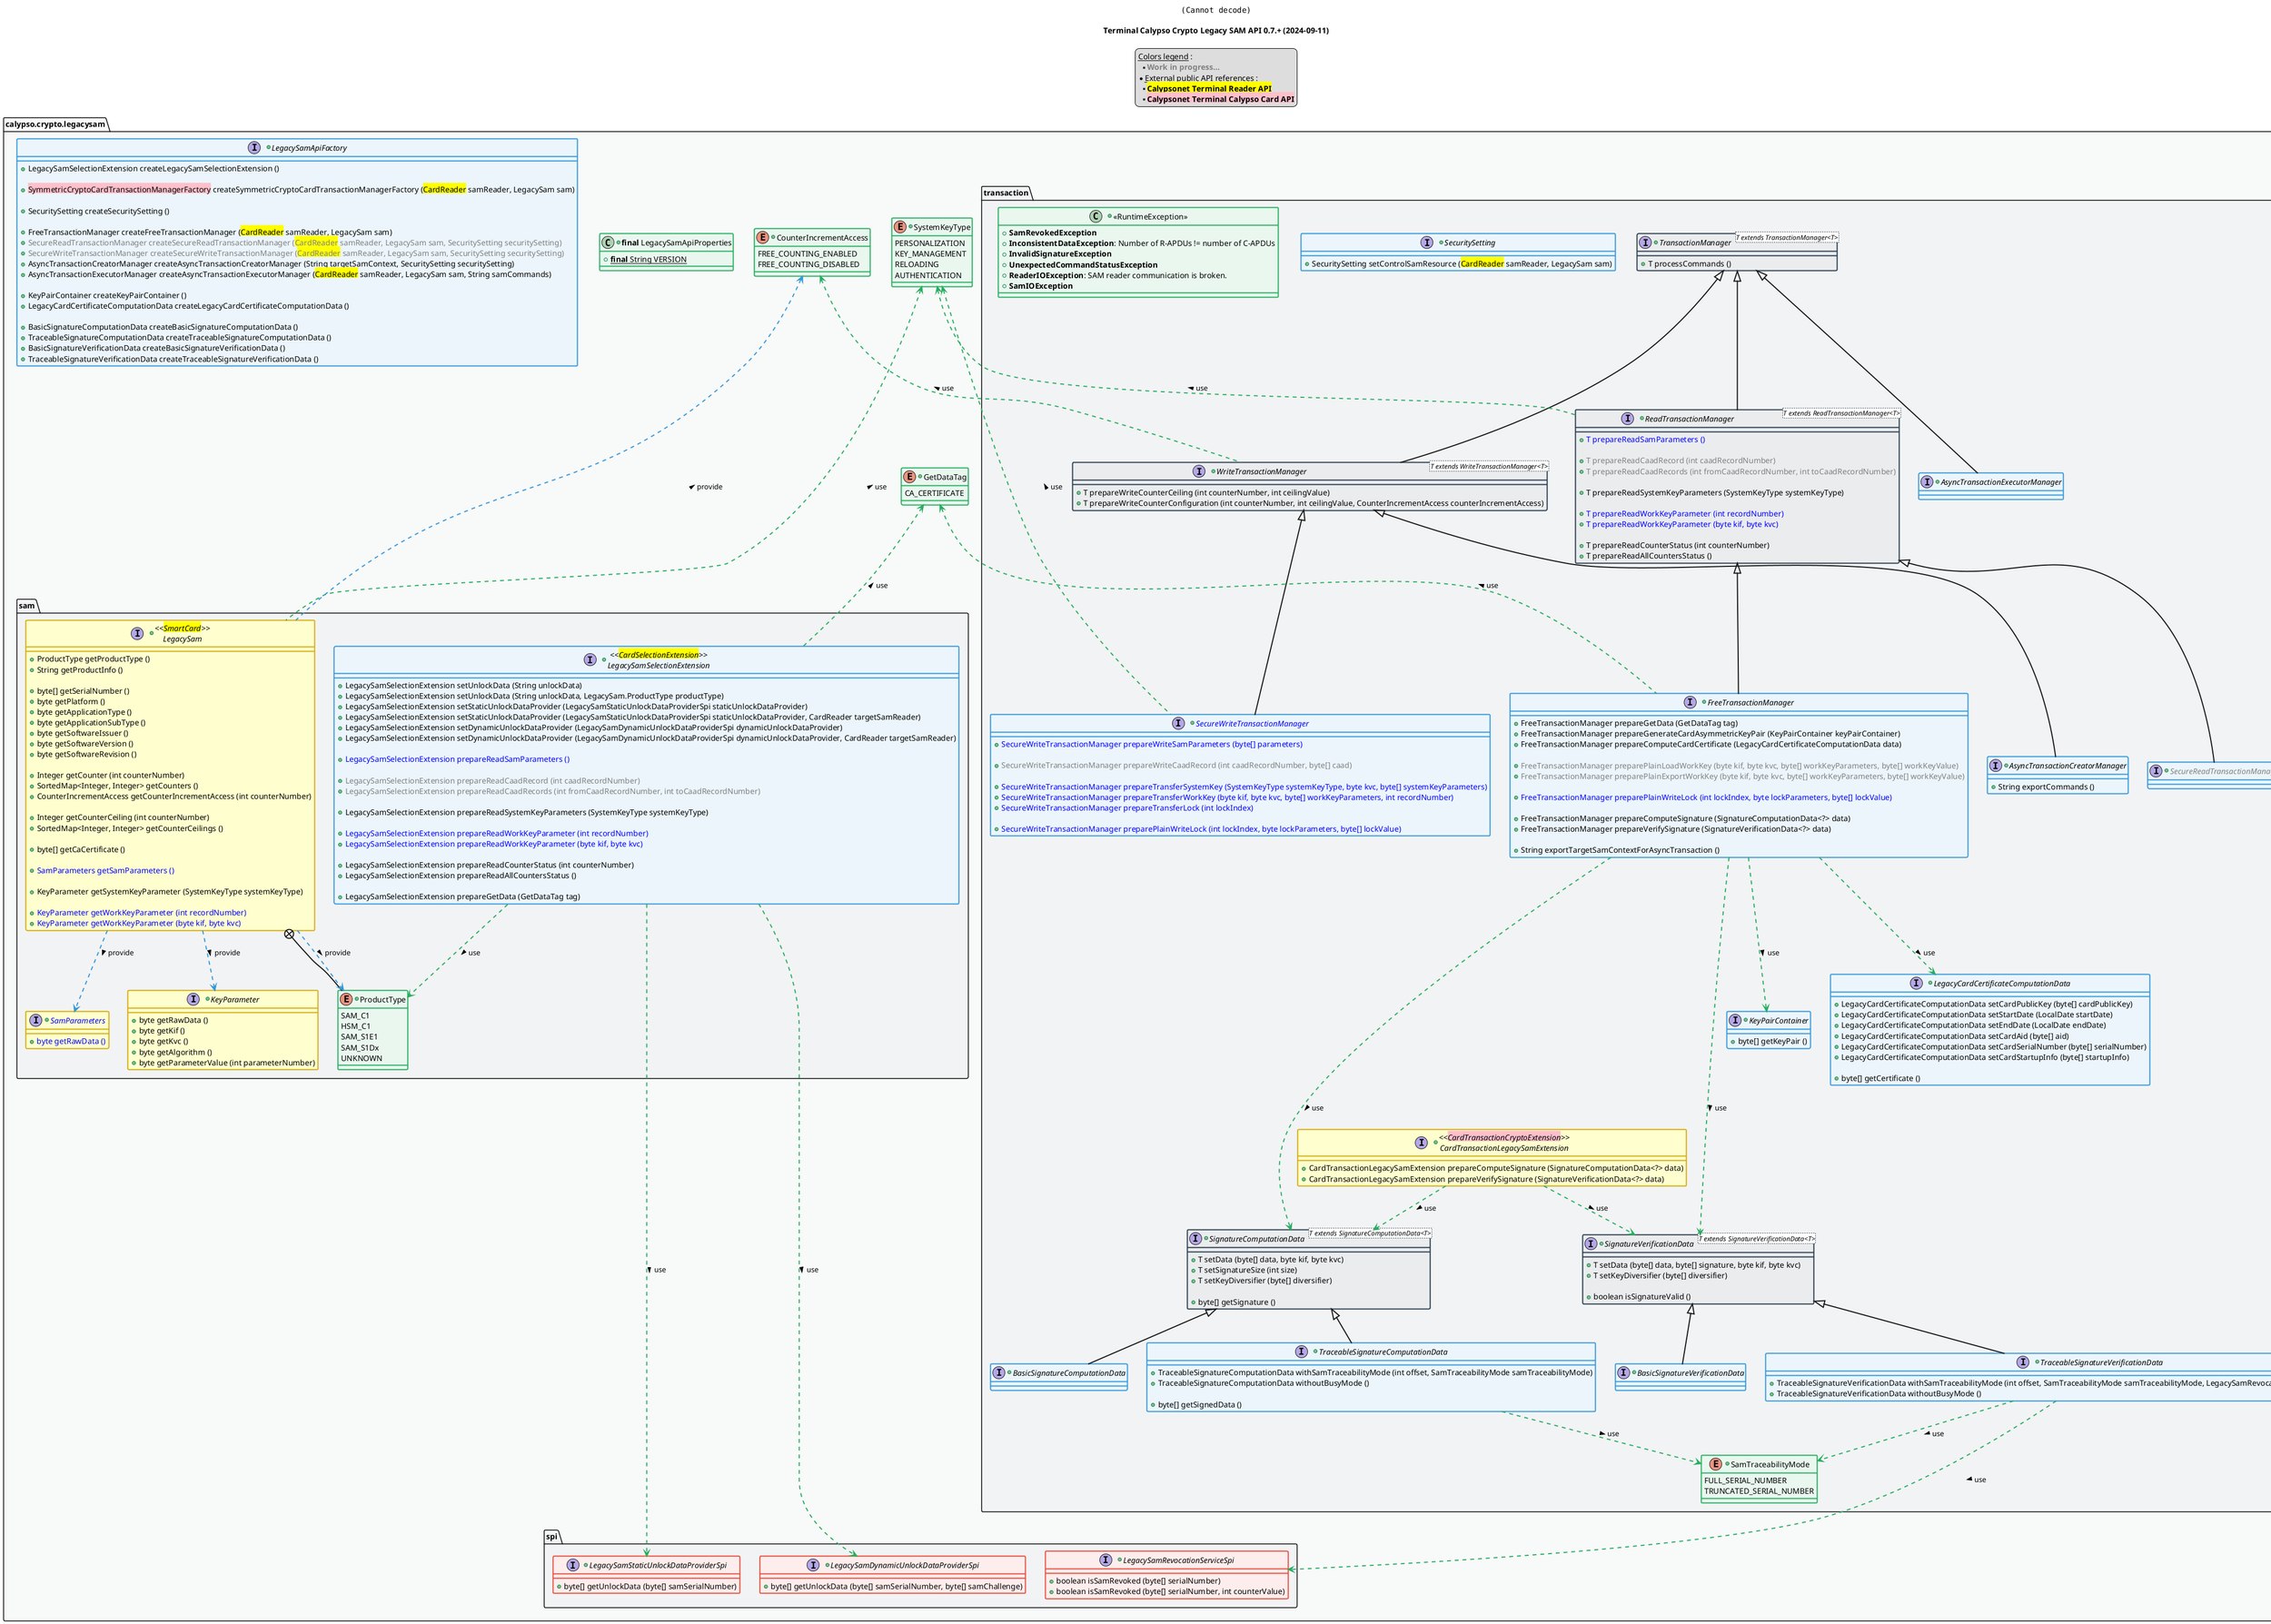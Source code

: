 @startuml
title
    <img:../assets/logo.svg{scale=0.2}>

    Terminal Calypso Crypto Legacy SAM API 0.7.+ (2024-09-11)
end title

' == THEME ==

'Couleurs issues de : https://htmlcolorcodes.com/fr/tableau-de-couleur/tableau-de-couleur-design-plat/
!define C_GREY1 F8F9F9
!define C_GREY2 F2F3F4
!define C_GREY3 E5E7E9
!define C_GREY4 D7DBDD
!define C_GREY5 CACFD2
!define C_GREY6 BDC3C7
!define C_LINK 3498DB
!define C_USE 27AE60
!define C_THROW 2C3E50

' -- Styles that don't work with new version of plantuml --
skinparam stereotypeABorderColor #A9DCDF
skinparam stereotypeIBorderColor #B4A7E5
skinparam stereotypeCBorderColor #ADD1B2
skinparam stereotypeEBorderColor #EB93DF
' -- END --

skinparam ClassBorderThickness 2
skinparam ArrowThickness 2

' Yellow
skinparam ClassBackgroundColor #FEFECE
skinparam ClassBorderColor #D4AC0D
' Red
skinparam ClassBackgroundColor<<red>> #FDEDEC
skinparam ClassBorderColor<<red>> #E74C3C
hide <<red>> stereotype
' Purple
skinparam ClassBackgroundColor<<purple>> #F4ECF7
skinparam ClassBorderColor<<purple>> #8E44AD
hide <<purple>> stereotype
' blue
skinparam ClassBackgroundColor<<blue>> #EBF5FB
skinparam ClassBorderColor<<blue>> #3498DB
hide <<blue>> stereotype
' Green
skinparam ClassBackgroundColor<<green>> #E9F7EF
skinparam ClassBorderColor<<green>> #27AE60
hide <<green>> stereotype
' Grey
skinparam ClassBackgroundColor<<grey>> #EAECEE
skinparam ClassBorderColor<<grey>> #2C3E50
hide <<grey>> stereotype

' == CONTENT ==

legend top
    __Colors legend__ :
    ** <color:grey>**Work in progress...**</color>
    * __External public API references__ :
    ** <back:yellow>**Calypsonet Terminal Reader API**</back>
    ** <back:pink>**Calypsonet Terminal Calypso Card API**</back>
end legend

package "calypso.crypto.legacysam" as legacysam {

+class "**final** LegacySamApiProperties" as ApiProperties <<green>> {
    +{static} **final** String VERSION
}
+interface "LegacySamApiFactory" as LegacySamApiFactory <<blue>> {

    +LegacySamSelectionExtension createLegacySamSelectionExtension ()

    +<back:pink>SymmetricCryptoCardTransactionManagerFactory</back> createSymmetricCryptoCardTransactionManagerFactory (<back:yellow>CardReader</back> samReader, LegacySam sam)

    +SecuritySetting createSecuritySetting ()

    +FreeTransactionManager createFreeTransactionManager (<back:yellow>CardReader</back> samReader, LegacySam sam)
    +<color:grey>SecureReadTransactionManager createSecureReadTransactionManager (<back:yellow>CardReader</back> samReader, LegacySam sam, SecuritySetting securitySetting)
    +<color:grey>SecureWriteTransactionManager createSecureWriteTransactionManager (<back:yellow>CardReader</back> samReader, LegacySam sam, SecuritySetting securitySetting)
    +AsyncTransactionCreatorManager createAsyncTransactionCreatorManager (String targetSamContext, SecuritySetting securitySetting)
    +AsyncTransactionExecutorManager createAsyncTransactionExecutorManager (<back:yellow>CardReader</back> samReader, LegacySam sam, String samCommands)

    +KeyPairContainer createKeyPairContainer ()
    +LegacyCardCertificateComputationData createLegacyCardCertificateComputationData ()

    +BasicSignatureComputationData createBasicSignatureComputationData ()
    +TraceableSignatureComputationData createTraceableSignatureComputationData ()
    +BasicSignatureVerificationData createBasicSignatureVerificationData ()
    +TraceableSignatureVerificationData createTraceableSignatureVerificationData ()
}
+enum SystemKeyType <<green>> {
    PERSONALIZATION
    KEY_MANAGEMENT
    RELOADING
    AUTHENTICATION
}
+enum "GetDataTag" as GetDataTag <<green>> {
    CA_CERTIFICATE
}
+enum "CounterIncrementAccess" as CounterIncrementAccess <<green>> {
    FREE_COUNTING_ENABLED
    FREE_COUNTING_DISABLED
}

package "transaction" as transaction {
    +interface TransactionManager<T extends TransactionManager<T>> <<grey>> {
        +T processCommands ()
    }
    +interface ReadTransactionManager<T extends ReadTransactionManager<T>> <<grey>> extends TransactionManager {
        +<color:blue>T prepareReadSamParameters ()

        +<color:grey>T prepareReadCaadRecord (int caadRecordNumber)
        +<color:grey>T prepareReadCaadRecords (int fromCaadRecordNumber, int toCaadRecordNumber)

        +T prepareReadSystemKeyParameters (SystemKeyType systemKeyType)

        +<color:blue>T prepareReadWorkKeyParameter (int recordNumber)
        +<color:blue>T prepareReadWorkKeyParameter (byte kif, byte kvc)

        +T prepareReadCounterStatus (int counterNumber)
        +T prepareReadAllCountersStatus ()
    }
    +interface WriteTransactionManager<T extends WriteTransactionManager<T>> <<grey>> extends TransactionManager {
        +T prepareWriteCounterCeiling (int counterNumber, int ceilingValue)
        +T prepareWriteCounterConfiguration (int counterNumber, int ceilingValue, CounterIncrementAccess counterIncrementAccess)
    }
    +interface "<color:grey>SecureReadTransactionManager" as SecureReadTransactionManager <<blue>> extends ReadTransactionManager {
    }
    +interface FreeTransactionManager <<blue>> extends ReadTransactionManager {
        +FreeTransactionManager prepareGetData (GetDataTag tag)
        +FreeTransactionManager prepareGenerateCardAsymmetricKeyPair (KeyPairContainer keyPairContainer)
        +FreeTransactionManager prepareComputeCardCertificate (LegacyCardCertificateComputationData data)

        +<color:grey>FreeTransactionManager preparePlainLoadWorkKey (byte kif, byte kvc, byte[] workKeyParameters, byte[] workKeyValue)
        +<color:grey>FreeTransactionManager preparePlainExportWorkKey (byte kif, byte kvc, byte[] workKeyParameters, byte[] workKeyValue)

        +<color:blue>FreeTransactionManager preparePlainWriteLock (int lockIndex, byte lockParameters, byte[] lockValue)

        +FreeTransactionManager prepareComputeSignature (SignatureComputationData<?> data)
        +FreeTransactionManager prepareVerifySignature (SignatureVerificationData<?> data)

        +String exportTargetSamContextForAsyncTransaction ()
    }
    +interface "<color:blue>SecureWriteTransactionManager" as SecureWriteTransactionManager <<blue>> extends WriteTransactionManager {
        +<color:blue>SecureWriteTransactionManager prepareWriteSamParameters (byte[] parameters)

        +<color:grey>SecureWriteTransactionManager prepareWriteCaadRecord (int caadRecordNumber, byte[] caad)

        +<color:blue>SecureWriteTransactionManager prepareTransferSystemKey (SystemKeyType systemKeyType, byte kvc, byte[] systemKeyParameters)
        +<color:blue>SecureWriteTransactionManager prepareTransferWorkKey (byte kif, byte kvc, byte[] workKeyParameters, int recordNumber)
        +<color:blue>SecureWriteTransactionManager prepareTransferLock (int lockIndex)

        +<color:blue>SecureWriteTransactionManager preparePlainWriteLock (int lockIndex, byte lockParameters, byte[] lockValue)
    }
    +interface AsyncTransactionCreatorManager <<blue>> extends WriteTransactionManager {
        +String exportCommands ()
    }
    +interface AsyncTransactionExecutorManager <<blue>> extends TransactionManager {
    }

    +interface SecuritySetting <<blue>> {
        +SecuritySetting setControlSamResource (<back:yellow>CardReader</back> samReader, LegacySam sam)
    }
    +interface "<<<back:pink>CardTransactionCryptoExtension</back>>>\nCardTransactionLegacySamExtension" as CardTransactionLegacySamExtension {
        +CardTransactionLegacySamExtension prepareComputeSignature (SignatureComputationData<?> data)
        +CardTransactionLegacySamExtension prepareVerifySignature (SignatureVerificationData<?> data)
    }

    +interface "KeyPairContainer" as KeyPairContainer <<blue>> {
        +byte[] getKeyPair ()
    }
    +interface "LegacyCardCertificateComputationData" as LegacyCardCertificateComputationData <<blue>> {
        +LegacyCardCertificateComputationData setCardPublicKey (byte[] cardPublicKey)
        +LegacyCardCertificateComputationData setStartDate (LocalDate startDate)
        +LegacyCardCertificateComputationData setEndDate (LocalDate endDate)
        +LegacyCardCertificateComputationData setCardAid (byte[] aid)
        +LegacyCardCertificateComputationData setCardSerialNumber (byte[] serialNumber)
        +LegacyCardCertificateComputationData setCardStartupInfo (byte[] startupInfo)

        +byte[] getCertificate ()
    }

    +interface "SignatureComputationData" as SignatureComputationData<T extends SignatureComputationData<T>> <<grey>> {
        +T setData (byte[] data, byte kif, byte kvc)
        +T setSignatureSize (int size)
        +T setKeyDiversifier (byte[] diversifier)

        +byte[] getSignature ()
    }
    +interface BasicSignatureComputationData <<blue>> extends SignatureComputationData {
    }
    +interface TraceableSignatureComputationData <<blue>> extends SignatureComputationData {
        +TraceableSignatureComputationData withSamTraceabilityMode (int offset, SamTraceabilityMode samTraceabilityMode)
        +TraceableSignatureComputationData withoutBusyMode ()

        +byte[] getSignedData ()
    }
    +enum "SamTraceabilityMode" as SamTraceabilityMode <<green>> {
        FULL_SERIAL_NUMBER
        TRUNCATED_SERIAL_NUMBER
    }
    +interface "SignatureVerificationData" as SignatureVerificationData<T extends SignatureVerificationData<T>> <<grey>> {
        +T setData (byte[] data, byte[] signature, byte kif, byte kvc)
        +T setKeyDiversifier (byte[] diversifier)

        +boolean isSignatureValid ()
    }
    +interface BasicSignatureVerificationData <<blue>> extends SignatureVerificationData {
    }
    +interface TraceableSignatureVerificationData <<blue>> extends SignatureVerificationData {
        +TraceableSignatureVerificationData withSamTraceabilityMode (int offset, SamTraceabilityMode samTraceabilityMode, LegacySamRevocationServiceSpi samRevocationService)
        +TraceableSignatureVerificationData withoutBusyMode ()
    }

    ' Exceptions
    +class "<<RuntimeException>>" as RuntimeException <<green>> {
        +**SamRevokedException**
        +**InconsistentDataException**: Number of R-APDUs != number of C-APDUs
        +**InvalidSignatureException**
        +**UnexpectedCommandStatusException**
        +**ReaderIOException**: SAM reader communication is broken.
        +**SamIOException**
    }
}
package "sam" as sam {
    +interface "<<<back:yellow>CardSelectionExtension</back>>>\nLegacySamSelectionExtension" as LegacySamSelectionExtension <<blue>> {
        +LegacySamSelectionExtension setUnlockData (String unlockData)
        +LegacySamSelectionExtension setUnlockData (String unlockData, LegacySam.ProductType productType)
        +LegacySamSelectionExtension setStaticUnlockDataProvider (LegacySamStaticUnlockDataProviderSpi staticUnlockDataProvider)
        +LegacySamSelectionExtension setStaticUnlockDataProvider (LegacySamStaticUnlockDataProviderSpi staticUnlockDataProvider, CardReader targetSamReader)
        +LegacySamSelectionExtension setDynamicUnlockDataProvider (LegacySamDynamicUnlockDataProviderSpi dynamicUnlockDataProvider)
        +LegacySamSelectionExtension setDynamicUnlockDataProvider (LegacySamDynamicUnlockDataProviderSpi dynamicUnlockDataProvider, CardReader targetSamReader)

        +<color:blue>LegacySamSelectionExtension prepareReadSamParameters ()

        +<color:grey>LegacySamSelectionExtension prepareReadCaadRecord (int caadRecordNumber)
        +<color:grey>LegacySamSelectionExtension prepareReadCaadRecords (int fromCaadRecordNumber, int toCaadRecordNumber)

        +LegacySamSelectionExtension prepareReadSystemKeyParameters (SystemKeyType systemKeyType)

        +<color:blue>LegacySamSelectionExtension prepareReadWorkKeyParameter (int recordNumber)
        +<color:blue>LegacySamSelectionExtension prepareReadWorkKeyParameter (byte kif, byte kvc)

        +LegacySamSelectionExtension prepareReadCounterStatus (int counterNumber)
        +LegacySamSelectionExtension prepareReadAllCountersStatus ()

        +LegacySamSelectionExtension prepareGetData (GetDataTag tag)
    }
    +interface "<<<back:yellow>SmartCard</back>>>\nLegacySam" as LegacySam {
        +ProductType getProductType ()
        +String getProductInfo ()

        +byte[] getSerialNumber ()
        +byte getPlatform ()
        +byte getApplicationType ()
        +byte getApplicationSubType ()
        +byte getSoftwareIssuer ()
        +byte getSoftwareVersion ()
        +byte getSoftwareRevision ()

        +Integer getCounter (int counterNumber)
        +SortedMap<Integer, Integer> getCounters ()
        +CounterIncrementAccess getCounterIncrementAccess (int counterNumber)

        +Integer getCounterCeiling (int counterNumber)
        +SortedMap<Integer, Integer> getCounterCeilings ()

        +byte[] getCaCertificate ()

        +<color:blue>SamParameters getSamParameters ()

        +KeyParameter getSystemKeyParameter (SystemKeyType systemKeyType)

        +<color:blue>KeyParameter getWorkKeyParameter (int recordNumber)
        +<color:blue>KeyParameter getWorkKeyParameter (byte kif, byte kvc)
    }
    +interface "<color:blue>SamParameters" as SamParameters {
        +<color:blue>byte getRawData ()
    }
    +interface KeyParameter {
        +byte getRawData ()
        +byte getKif ()
        +byte getKvc ()
        +byte getAlgorithm ()
        +byte getParameterValue (int parameterNumber)
    }
    +enum "ProductType" as SamProductType <<green>> {
        SAM_C1
        HSM_C1
        SAM_S1E1
        SAM_S1Dx
        UNKNOWN
    }
}
package "spi" as spi {
    +interface "LegacySamStaticUnlockDataProviderSpi" as LegacySamStaticUnlockDataProviderSpi <<red>> {
        +byte[] getUnlockData (byte[] samSerialNumber)
    }
    +interface "LegacySamDynamicUnlockDataProviderSpi" as LegacySamDynamicUnlockDataProviderSpi <<red>> {
        +byte[] getUnlockData (byte[] samSerialNumber, byte[] samChallenge)
    }
    +interface LegacySamRevocationServiceSpi <<red>> {
        +boolean isSamRevoked (byte[] serialNumber)
        +boolean isSamRevoked (byte[] serialNumber, int counterValue)
    }
}

}

' Associations

TraceableSignatureComputationData ..> SamTraceabilityMode #C_USE : use >

TraceableSignatureVerificationData ...> LegacySamRevocationServiceSpi #C_USE : use >
TraceableSignatureVerificationData ..> SamTraceabilityMode #C_USE : use >

FreeTransactionManager .up.> GetDataTag #C_USE : use >
FreeTransactionManager ..> KeyPairContainer #C_USE : use >
FreeTransactionManager ..> LegacyCardCertificateComputationData #C_USE : use >
FreeTransactionManager ....> SignatureComputationData #C_USE : use >
FreeTransactionManager ....> SignatureVerificationData #C_USE : use >

ReadTransactionManager .up.> SystemKeyType #C_USE : use >

WriteTransactionManager .up.> CounterIncrementAccess #C_USE : use >

SecureWriteTransactionManager .up..> SystemKeyType #C_USE : use >

CardTransactionLegacySamExtension ..> SignatureComputationData #C_USE : use >
CardTransactionLegacySamExtension ..> SignatureVerificationData #C_USE : use >

LegacySamSelectionExtension ..> LegacySamStaticUnlockDataProviderSpi #C_USE : use >
LegacySamSelectionExtension ..> LegacySamDynamicUnlockDataProviderSpi #C_USE : use >
LegacySamSelectionExtension ..> SamProductType #C_USE : use >
LegacySamSelectionExtension .up.> GetDataTag #C_USE : use >

LegacySam +-- SamProductType
LegacySam ..> SamProductType #C_LINK : provide >
LegacySam ..> SamParameters #C_LINK : provide >
LegacySam ..> KeyParameter #C_LINK : provide >
LegacySam .up..> SystemKeyType #C_USE : use >
LegacySam .up..> CounterIncrementAccess #C_LINK : provide >

' == LAYOUT ==

'LegacySamApiFactory -[hidden]- RuntimeException
'LegacySamApiFactory -[hidden]right- ApiProperties

' == STYLE ==

package legacysam #C_GREY1 {}
package legacysam.spi #C_GREY2 {}
package legacysam.sam #C_GREY2 {}
package legacysam.transaction #C_GREY2 {}

@enduml